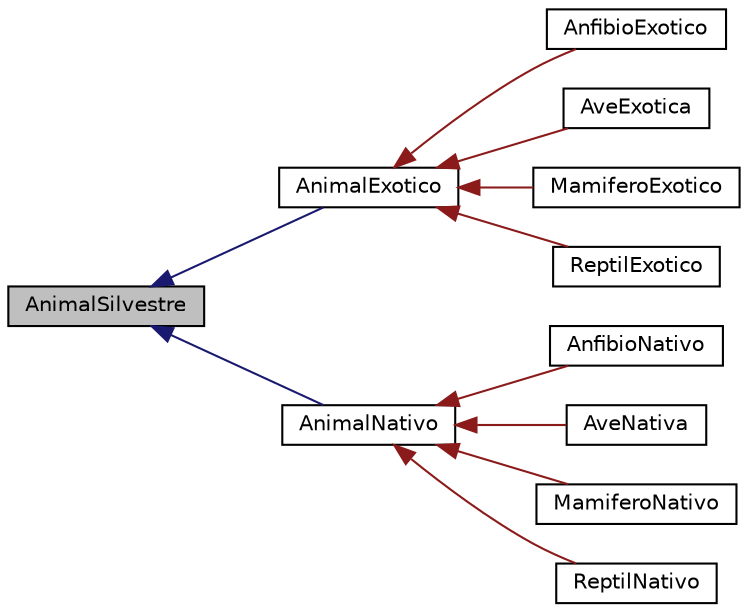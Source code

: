 digraph "AnimalSilvestre"
{
  edge [fontname="Helvetica",fontsize="10",labelfontname="Helvetica",labelfontsize="10"];
  node [fontname="Helvetica",fontsize="10",shape=record];
  rankdir="LR";
  Node0 [label="AnimalSilvestre",height=0.2,width=0.4,color="black", fillcolor="grey75", style="filled", fontcolor="black"];
  Node0 -> Node1 [dir="back",color="midnightblue",fontsize="10",style="solid",fontname="Helvetica"];
  Node1 [label="AnimalExotico",height=0.2,width=0.4,color="black", fillcolor="white", style="filled",URL="$classAnimalExotico.html"];
  Node1 -> Node2 [dir="back",color="firebrick4",fontsize="10",style="solid",fontname="Helvetica"];
  Node2 [label="AnfibioExotico",height=0.2,width=0.4,color="black", fillcolor="white", style="filled",URL="$classAnfibioExotico.html"];
  Node1 -> Node3 [dir="back",color="firebrick4",fontsize="10",style="solid",fontname="Helvetica"];
  Node3 [label="AveExotica",height=0.2,width=0.4,color="black", fillcolor="white", style="filled",URL="$classAveExotica.html"];
  Node1 -> Node4 [dir="back",color="firebrick4",fontsize="10",style="solid",fontname="Helvetica"];
  Node4 [label="MamiferoExotico",height=0.2,width=0.4,color="black", fillcolor="white", style="filled",URL="$classMamiferoExotico.html"];
  Node1 -> Node5 [dir="back",color="firebrick4",fontsize="10",style="solid",fontname="Helvetica"];
  Node5 [label="ReptilExotico",height=0.2,width=0.4,color="black", fillcolor="white", style="filled",URL="$classReptilExotico.html"];
  Node0 -> Node6 [dir="back",color="midnightblue",fontsize="10",style="solid",fontname="Helvetica"];
  Node6 [label="AnimalNativo",height=0.2,width=0.4,color="black", fillcolor="white", style="filled",URL="$classAnimalNativo.html"];
  Node6 -> Node7 [dir="back",color="firebrick4",fontsize="10",style="solid",fontname="Helvetica"];
  Node7 [label="AnfibioNativo",height=0.2,width=0.4,color="black", fillcolor="white", style="filled",URL="$classAnfibioNativo.html"];
  Node6 -> Node8 [dir="back",color="firebrick4",fontsize="10",style="solid",fontname="Helvetica"];
  Node8 [label="AveNativa",height=0.2,width=0.4,color="black", fillcolor="white", style="filled",URL="$classAveNativa.html"];
  Node6 -> Node9 [dir="back",color="firebrick4",fontsize="10",style="solid",fontname="Helvetica"];
  Node9 [label="MamiferoNativo",height=0.2,width=0.4,color="black", fillcolor="white", style="filled",URL="$classMamiferoNativo.html"];
  Node6 -> Node10 [dir="back",color="firebrick4",fontsize="10",style="solid",fontname="Helvetica"];
  Node10 [label="ReptilNativo",height=0.2,width=0.4,color="black", fillcolor="white", style="filled",URL="$classReptilNativo.html"];
}
